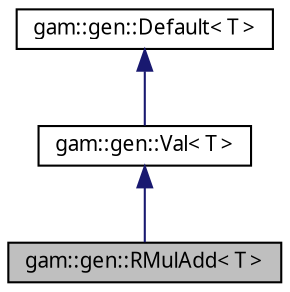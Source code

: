 digraph "gam::gen::RMulAdd&lt; T &gt;"
{
 // LATEX_PDF_SIZE
  bgcolor="transparent";
  edge [fontname="FreeSans.ttf",fontsize="10",labelfontname="FreeSans.ttf",labelfontsize="10"];
  node [fontname="FreeSans.ttf",fontsize="10",shape=record];
  Node1 [label="gam::gen::RMulAdd\< T \>",height=0.2,width=0.4,color="black", fillcolor="grey75", style="filled", fontcolor="black",tooltip="Recursive multiply-add generator."];
  Node2 -> Node1 [dir="back",color="midnightblue",fontsize="10",style="solid",fontname="FreeSans.ttf"];
  Node2 [label="gam::gen::Val\< T \>",height=0.2,width=0.4,color="black",URL="$structgam_1_1gen_1_1_val.html",tooltip="Single value generator."];
  Node3 -> Node2 [dir="back",color="midnightblue",fontsize="10",style="solid",fontname="FreeSans.ttf"];
  Node3 [label="gam::gen::Default\< T \>",height=0.2,width=0.4,color="black",URL="$structgam_1_1gen_1_1_default.html",tooltip="Generates the default value of its associated type."];
}
